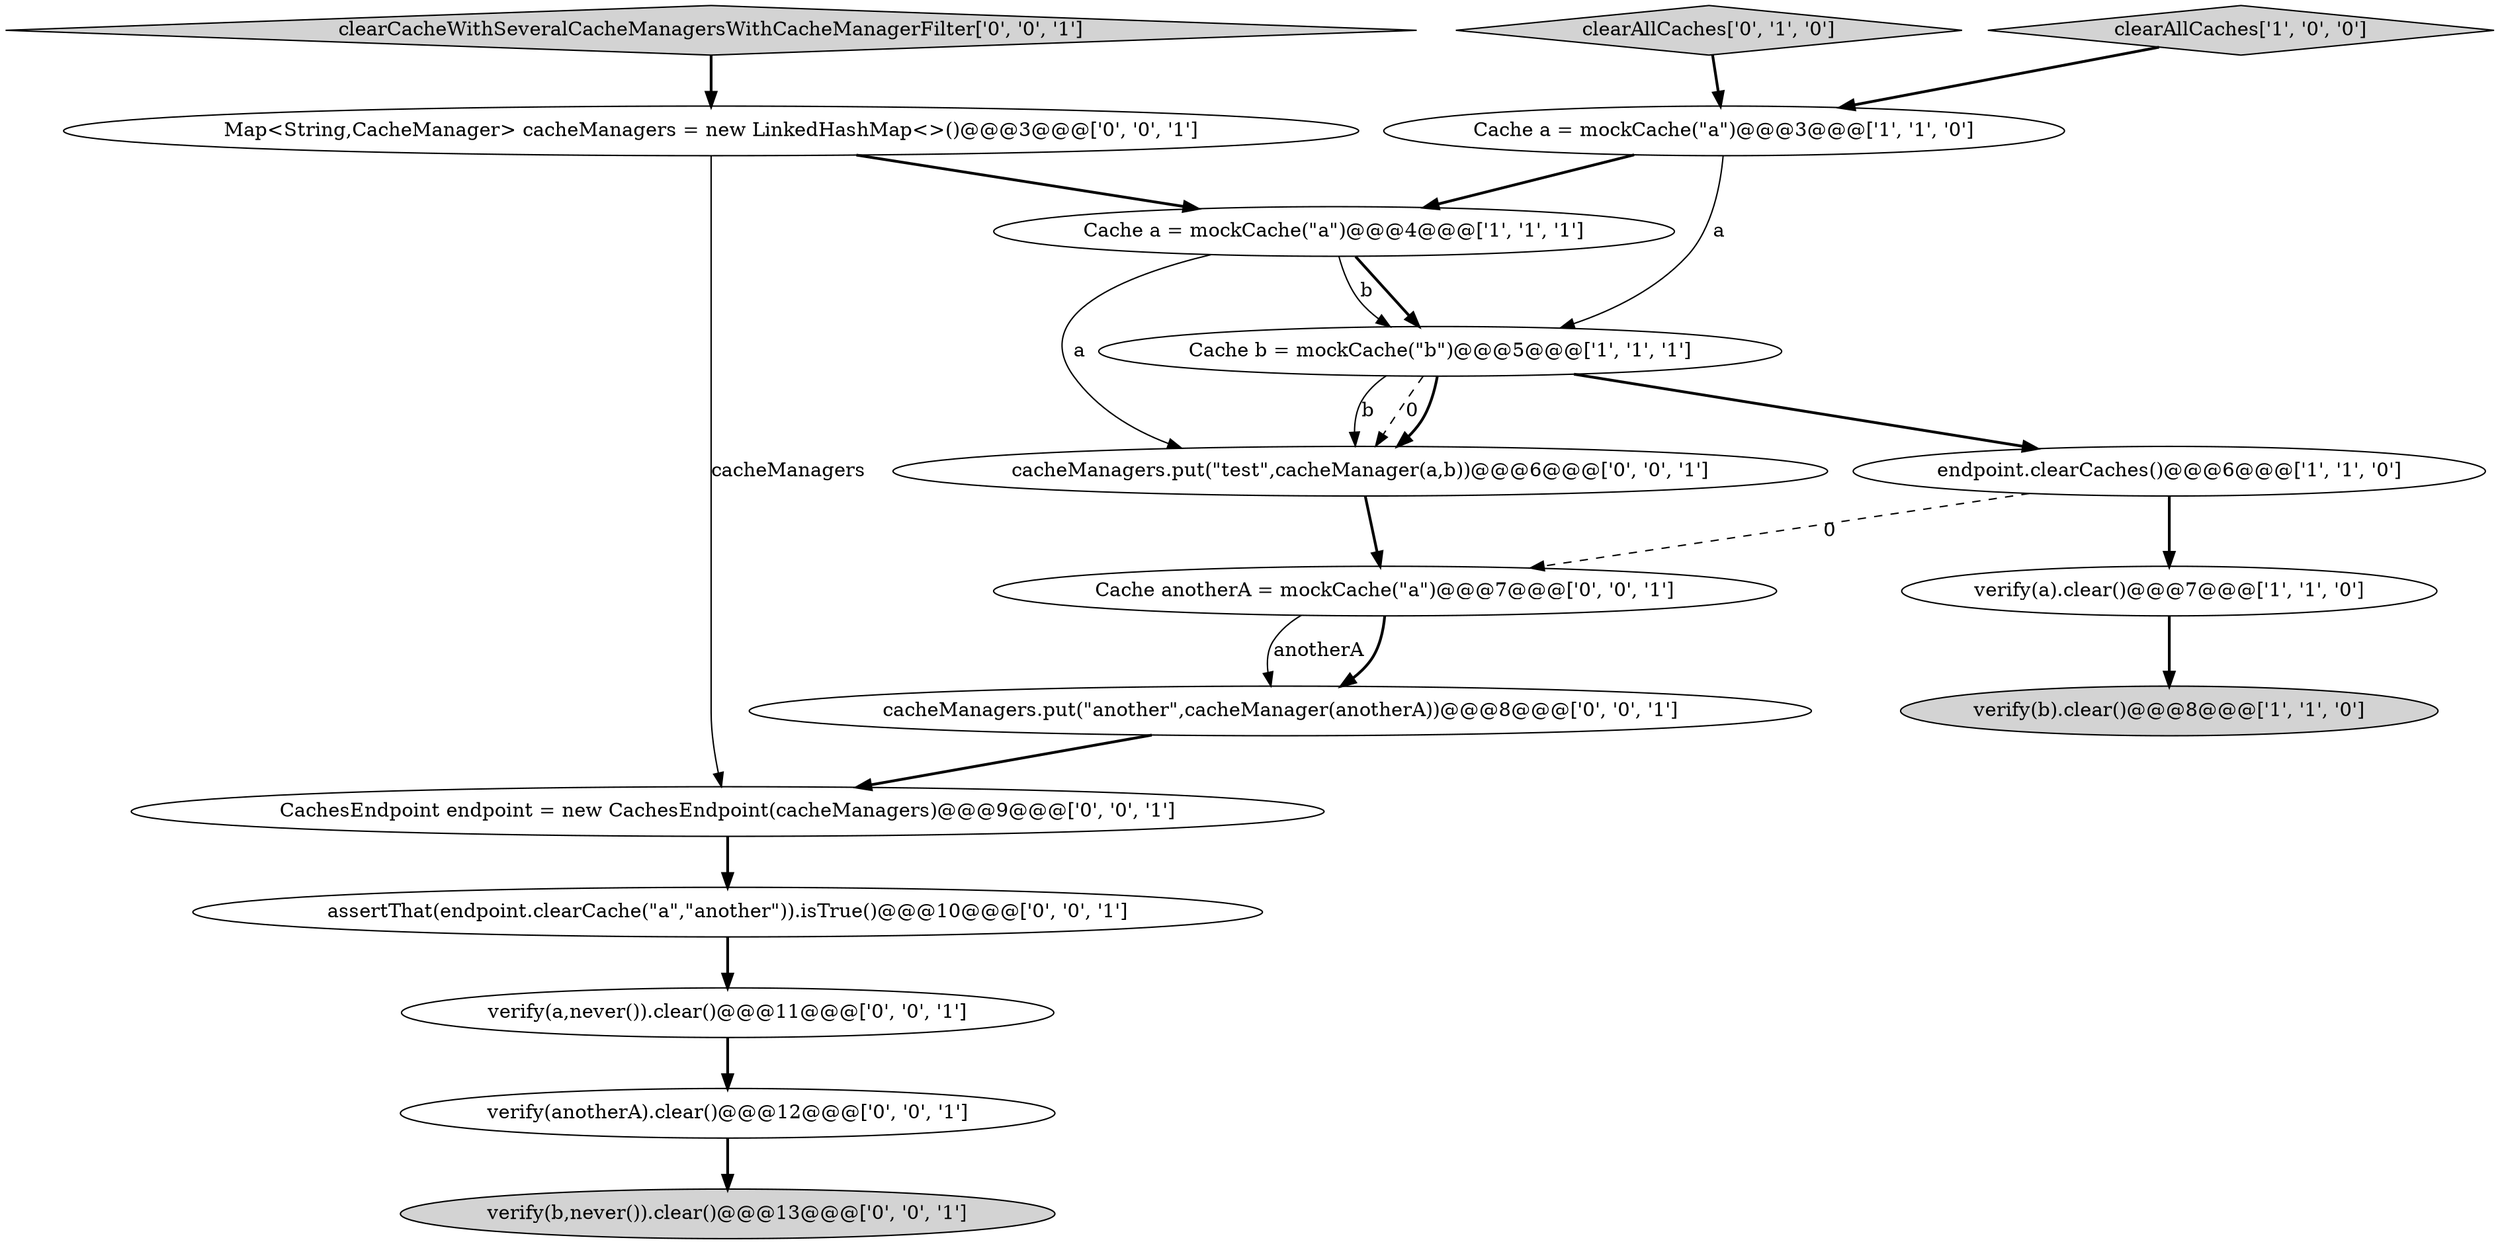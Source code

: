 digraph {
14 [style = filled, label = "cacheManagers.put(\"test\",cacheManager(a,b))@@@6@@@['0', '0', '1']", fillcolor = white, shape = ellipse image = "AAA0AAABBB3BBB"];
1 [style = filled, label = "Cache a = mockCache(\"a\")@@@3@@@['1', '1', '0']", fillcolor = white, shape = ellipse image = "AAA0AAABBB1BBB"];
11 [style = filled, label = "verify(a,never()).clear()@@@11@@@['0', '0', '1']", fillcolor = white, shape = ellipse image = "AAA0AAABBB3BBB"];
12 [style = filled, label = "verify(anotherA).clear()@@@12@@@['0', '0', '1']", fillcolor = white, shape = ellipse image = "AAA0AAABBB3BBB"];
17 [style = filled, label = "Map<String,CacheManager> cacheManagers = new LinkedHashMap<>()@@@3@@@['0', '0', '1']", fillcolor = white, shape = ellipse image = "AAA0AAABBB3BBB"];
3 [style = filled, label = "Cache b = mockCache(\"b\")@@@5@@@['1', '1', '1']", fillcolor = white, shape = ellipse image = "AAA0AAABBB1BBB"];
10 [style = filled, label = "cacheManagers.put(\"another\",cacheManager(anotherA))@@@8@@@['0', '0', '1']", fillcolor = white, shape = ellipse image = "AAA0AAABBB3BBB"];
16 [style = filled, label = "verify(b,never()).clear()@@@13@@@['0', '0', '1']", fillcolor = lightgray, shape = ellipse image = "AAA0AAABBB3BBB"];
8 [style = filled, label = "assertThat(endpoint.clearCache(\"a\",\"another\")).isTrue()@@@10@@@['0', '0', '1']", fillcolor = white, shape = ellipse image = "AAA0AAABBB3BBB"];
0 [style = filled, label = "Cache a = mockCache(\"a\")@@@4@@@['1', '1', '1']", fillcolor = white, shape = ellipse image = "AAA0AAABBB1BBB"];
5 [style = filled, label = "verify(a).clear()@@@7@@@['1', '1', '0']", fillcolor = white, shape = ellipse image = "AAA0AAABBB1BBB"];
4 [style = filled, label = "clearAllCaches['1', '0', '0']", fillcolor = lightgray, shape = diamond image = "AAA0AAABBB1BBB"];
2 [style = filled, label = "endpoint.clearCaches()@@@6@@@['1', '1', '0']", fillcolor = white, shape = ellipse image = "AAA0AAABBB1BBB"];
6 [style = filled, label = "verify(b).clear()@@@8@@@['1', '1', '0']", fillcolor = lightgray, shape = ellipse image = "AAA0AAABBB1BBB"];
9 [style = filled, label = "clearCacheWithSeveralCacheManagersWithCacheManagerFilter['0', '0', '1']", fillcolor = lightgray, shape = diamond image = "AAA0AAABBB3BBB"];
7 [style = filled, label = "clearAllCaches['0', '1', '0']", fillcolor = lightgray, shape = diamond image = "AAA0AAABBB2BBB"];
13 [style = filled, label = "CachesEndpoint endpoint = new CachesEndpoint(cacheManagers)@@@9@@@['0', '0', '1']", fillcolor = white, shape = ellipse image = "AAA0AAABBB3BBB"];
15 [style = filled, label = "Cache anotherA = mockCache(\"a\")@@@7@@@['0', '0', '1']", fillcolor = white, shape = ellipse image = "AAA0AAABBB3BBB"];
0->14 [style = solid, label="a"];
0->3 [style = bold, label=""];
15->10 [style = bold, label=""];
17->13 [style = solid, label="cacheManagers"];
7->1 [style = bold, label=""];
3->14 [style = bold, label=""];
15->10 [style = solid, label="anotherA"];
0->3 [style = solid, label="b"];
9->17 [style = bold, label=""];
11->12 [style = bold, label=""];
12->16 [style = bold, label=""];
1->0 [style = bold, label=""];
2->15 [style = dashed, label="0"];
17->0 [style = bold, label=""];
5->6 [style = bold, label=""];
3->2 [style = bold, label=""];
10->13 [style = bold, label=""];
1->3 [style = solid, label="a"];
3->14 [style = solid, label="b"];
14->15 [style = bold, label=""];
4->1 [style = bold, label=""];
13->8 [style = bold, label=""];
3->14 [style = dashed, label="0"];
8->11 [style = bold, label=""];
2->5 [style = bold, label=""];
}
